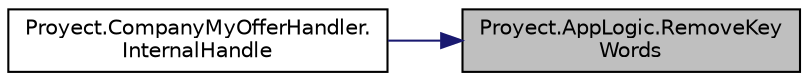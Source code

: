 digraph "Proyect.AppLogic.RemoveKeyWords"
{
 // INTERACTIVE_SVG=YES
 // LATEX_PDF_SIZE
  edge [fontname="Helvetica",fontsize="10",labelfontname="Helvetica",labelfontsize="10"];
  node [fontname="Helvetica",fontsize="10",shape=record];
  rankdir="RL";
  Node1 [label="Proyect.AppLogic.RemoveKey\lWords",height=0.2,width=0.4,color="black", fillcolor="grey75", style="filled", fontcolor="black",tooltip="Remueve palabras clave de la oferta de una compania. Le delega la responsabilidad a company (La exper..."];
  Node1 -> Node2 [dir="back",color="midnightblue",fontsize="10",style="solid",fontname="Helvetica"];
  Node2 [label="Proyect.CompanyMyOfferHandler.\lInternalHandle",height=0.2,width=0.4,color="black", fillcolor="white", style="filled",URL="$classProyect_1_1CompanyMyOfferHandler.html#a32af3162617a6937334c733af2d5d6d7",tooltip="Procesa el mensaje \"/registrar\" y retorna true; retorna false en caso contrario."];
}
